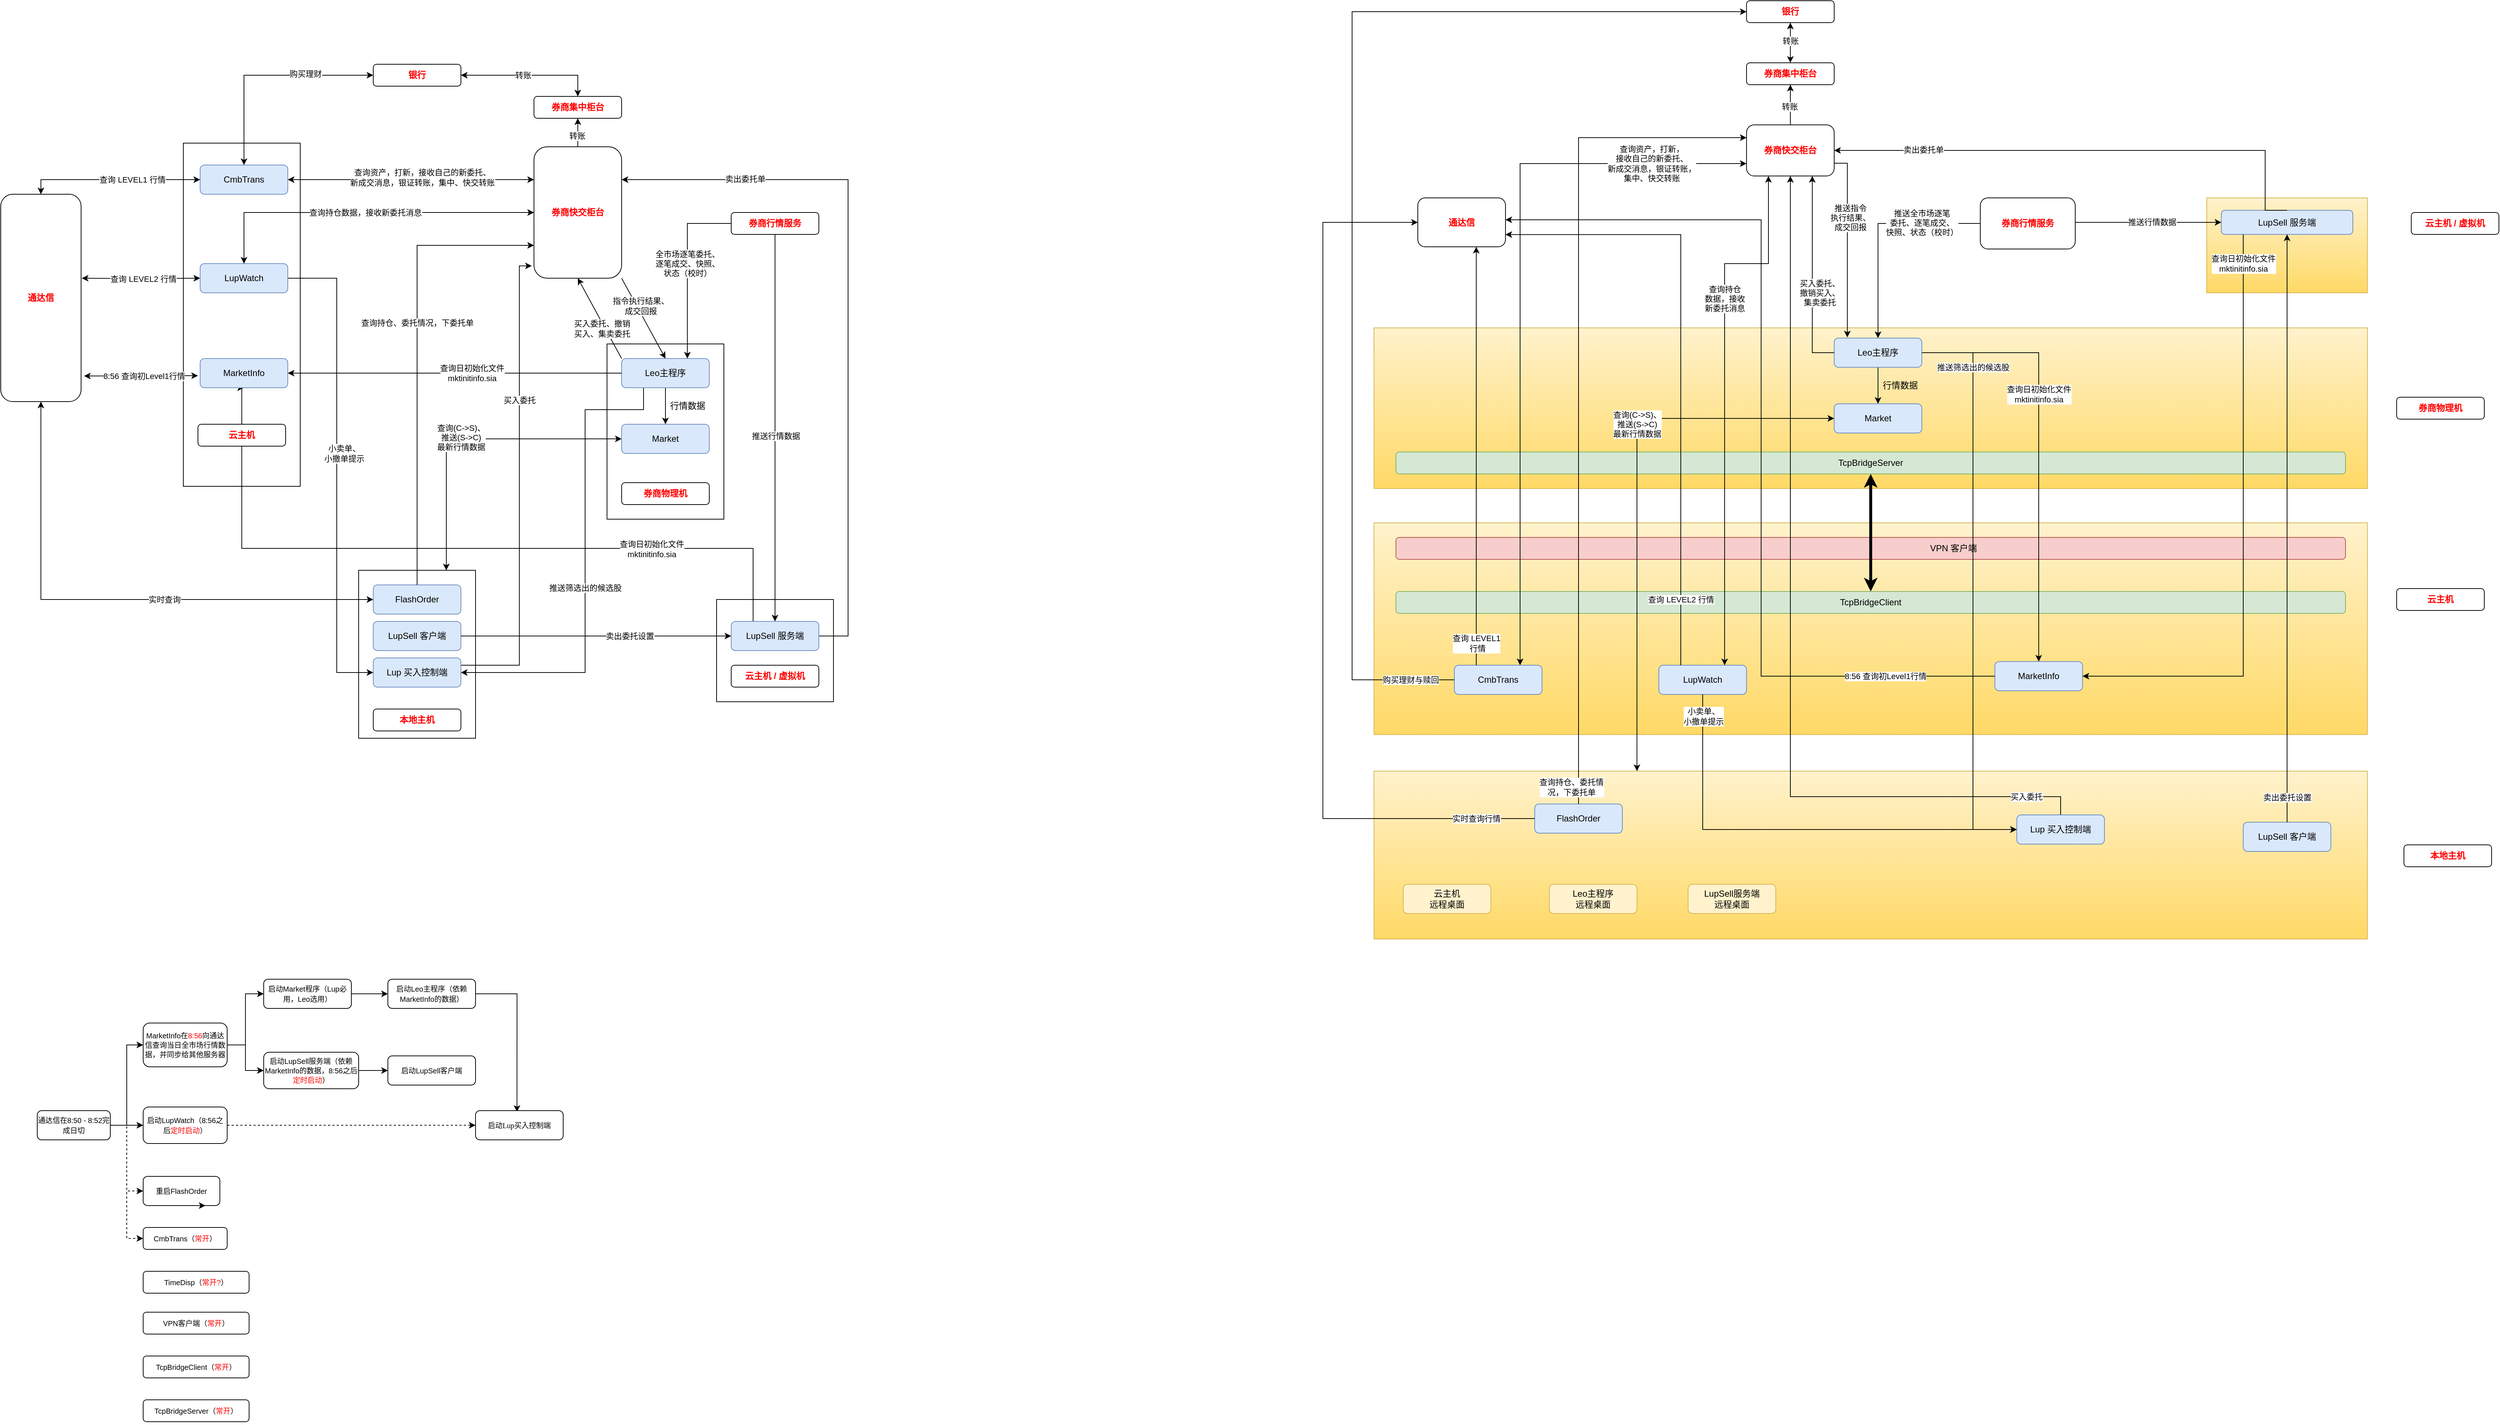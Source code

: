 <mxfile version="14.9.3" type="github">
  <diagram id="zWjm_z63V3XgTVhYP8XZ" name="Page-1">
    <mxGraphModel dx="1842" dy="1082" grid="1" gridSize="10" guides="1" tooltips="1" connect="1" arrows="1" fold="1" page="1" pageScale="1" pageWidth="100000" pageHeight="200000" background="none" math="0" shadow="0">
      <root>
        <mxCell id="0" />
        <mxCell id="1" parent="0" />
        <mxCell id="GFzgaptC59pULxbVYTi3-101" value="" style="rounded=0;whiteSpace=wrap;html=1;" parent="1" vertex="1">
          <mxGeometry x="1010" y="840" width="160" height="140" as="geometry" />
        </mxCell>
        <mxCell id="GFzgaptC59pULxbVYTi3-2" value="" style="rounded=0;whiteSpace=wrap;html=1;" parent="1" vertex="1">
          <mxGeometry x="520" y="800" width="160" height="230" as="geometry" />
        </mxCell>
        <mxCell id="GFzgaptC59pULxbVYTi3-75" style="edgeStyle=orthogonalEdgeStyle;rounded=0;orthogonalLoop=1;jettySize=auto;html=1;exitX=0;exitY=0.5;exitDx=0;exitDy=0;entryX=0.5;entryY=1;entryDx=0;entryDy=0;fontColor=#FF0000;startArrow=classic;startFill=1;" parent="1" source="GFzgaptC59pULxbVYTi3-3" target="GFzgaptC59pULxbVYTi3-17" edge="1">
          <mxGeometry relative="1" as="geometry" />
        </mxCell>
        <mxCell id="GFzgaptC59pULxbVYTi3-76" value="实时查询" style="edgeLabel;html=1;align=center;verticalAlign=middle;resizable=0;points=[];" parent="GFzgaptC59pULxbVYTi3-75" vertex="1" connectable="0">
          <mxGeometry x="0.005" y="1" relative="1" as="geometry">
            <mxPoint x="79" y="-1" as="offset" />
          </mxGeometry>
        </mxCell>
        <mxCell id="GFzgaptC59pULxbVYTi3-3" value="FlashOrder" style="rounded=1;whiteSpace=wrap;html=1;fillColor=#dae8fc;strokeColor=#6c8ebf;" parent="1" vertex="1">
          <mxGeometry x="540" y="820" width="120" height="40" as="geometry" />
        </mxCell>
        <mxCell id="GFzgaptC59pULxbVYTi3-4" value="LupSell 客户端" style="rounded=1;whiteSpace=wrap;html=1;fillColor=#dae8fc;strokeColor=#6c8ebf;" parent="1" vertex="1">
          <mxGeometry x="540" y="870" width="120" height="40" as="geometry" />
        </mxCell>
        <mxCell id="GFzgaptC59pULxbVYTi3-56" style="edgeStyle=orthogonalEdgeStyle;rounded=0;orthogonalLoop=1;jettySize=auto;html=1;exitX=1;exitY=0.25;exitDx=0;exitDy=0;startArrow=none;startFill=0;entryX=-0.025;entryY=0.906;entryDx=0;entryDy=0;entryPerimeter=0;" parent="1" source="GFzgaptC59pULxbVYTi3-5" target="GFzgaptC59pULxbVYTi3-18" edge="1">
          <mxGeometry relative="1" as="geometry">
            <mxPoint x="660" y="955" as="sourcePoint" />
            <mxPoint x="800" y="400" as="targetPoint" />
            <Array as="points">
              <mxPoint x="740" y="930" />
              <mxPoint x="740" y="383" />
            </Array>
          </mxGeometry>
        </mxCell>
        <mxCell id="GFzgaptC59pULxbVYTi3-58" value="买入委托" style="edgeLabel;html=1;align=center;verticalAlign=middle;resizable=0;points=[];" parent="GFzgaptC59pULxbVYTi3-56" vertex="1" connectable="0">
          <mxGeometry x="-0.495" y="-2" relative="1" as="geometry">
            <mxPoint x="-2" y="-281" as="offset" />
          </mxGeometry>
        </mxCell>
        <mxCell id="GFzgaptC59pULxbVYTi3-5" value="Lup 买入控制端" style="rounded=1;whiteSpace=wrap;html=1;fillColor=#dae8fc;strokeColor=#6c8ebf;" parent="1" vertex="1">
          <mxGeometry x="540" y="920" width="120" height="40" as="geometry" />
        </mxCell>
        <mxCell id="GFzgaptC59pULxbVYTi3-7" value="" style="rounded=0;whiteSpace=wrap;html=1;" parent="1" vertex="1">
          <mxGeometry x="280" y="215" width="160" height="470" as="geometry" />
        </mxCell>
        <mxCell id="GFzgaptC59pULxbVYTi3-39" style="edgeStyle=orthogonalEdgeStyle;rounded=0;orthogonalLoop=1;jettySize=auto;html=1;exitX=1;exitY=0.5;exitDx=0;exitDy=0;entryX=0;entryY=0.25;entryDx=0;entryDy=0;startArrow=classic;startFill=1;" parent="1" source="GFzgaptC59pULxbVYTi3-8" target="GFzgaptC59pULxbVYTi3-18" edge="1">
          <mxGeometry relative="1" as="geometry">
            <Array as="points">
              <mxPoint x="460" y="265" />
              <mxPoint x="460" y="265" />
            </Array>
          </mxGeometry>
        </mxCell>
        <mxCell id="GFzgaptC59pULxbVYTi3-84" value="查询资产，打新，接收自己的新委托、&lt;br&gt;新成交消息，银证转账，集中、快交转账" style="edgeLabel;html=1;align=center;verticalAlign=middle;resizable=0;points=[];" parent="GFzgaptC59pULxbVYTi3-39" vertex="1" connectable="0">
          <mxGeometry x="0.216" relative="1" as="geometry">
            <mxPoint x="-21" y="-3" as="offset" />
          </mxGeometry>
        </mxCell>
        <mxCell id="GFzgaptC59pULxbVYTi3-44" style="edgeStyle=orthogonalEdgeStyle;rounded=0;orthogonalLoop=1;jettySize=auto;html=1;entryX=0;entryY=0.5;entryDx=0;entryDy=0;startArrow=classic;startFill=1;" parent="1" target="GFzgaptC59pULxbVYTi3-10" edge="1">
          <mxGeometry relative="1" as="geometry">
            <mxPoint x="141" y="400" as="sourcePoint" />
            <Array as="points" />
          </mxGeometry>
        </mxCell>
        <mxCell id="GFzgaptC59pULxbVYTi3-80" value="查询 LEVEL2 行情" style="edgeLabel;html=1;align=center;verticalAlign=middle;resizable=0;points=[];" parent="GFzgaptC59pULxbVYTi3-44" vertex="1" connectable="0">
          <mxGeometry x="-0.06" y="1" relative="1" as="geometry">
            <mxPoint x="7" y="1" as="offset" />
          </mxGeometry>
        </mxCell>
        <mxCell id="GFzgaptC59pULxbVYTi3-48" style="edgeStyle=orthogonalEdgeStyle;rounded=0;orthogonalLoop=1;jettySize=auto;html=1;exitX=0.5;exitY=0;exitDx=0;exitDy=0;entryX=0.5;entryY=1;entryDx=0;entryDy=0;startArrow=none;startFill=0;" parent="1" source="GFzgaptC59pULxbVYTi3-18" target="GFzgaptC59pULxbVYTi3-86" edge="1">
          <mxGeometry relative="1" as="geometry" />
        </mxCell>
        <mxCell id="GFzgaptC59pULxbVYTi3-49" value="转账" style="edgeLabel;html=1;align=center;verticalAlign=middle;resizable=0;points=[];" parent="GFzgaptC59pULxbVYTi3-48" vertex="1" connectable="0">
          <mxGeometry x="0.163" y="1" relative="1" as="geometry">
            <mxPoint y="7" as="offset" />
          </mxGeometry>
        </mxCell>
        <mxCell id="GFzgaptC59pULxbVYTi3-91" style="edgeStyle=orthogonalEdgeStyle;rounded=0;orthogonalLoop=1;jettySize=auto;html=1;exitX=0;exitY=0.5;exitDx=0;exitDy=0;entryX=0.5;entryY=0;entryDx=0;entryDy=0;fontColor=#FF0000;startArrow=classic;startFill=1;" parent="1" source="GFzgaptC59pULxbVYTi3-8" target="GFzgaptC59pULxbVYTi3-17" edge="1">
          <mxGeometry relative="1" as="geometry">
            <Array as="points">
              <mxPoint x="85" y="265" />
            </Array>
          </mxGeometry>
        </mxCell>
        <mxCell id="GFzgaptC59pULxbVYTi3-93" value="查询 LEVEL1 行情" style="edgeLabel;html=1;align=center;verticalAlign=middle;resizable=0;points=[];" parent="GFzgaptC59pULxbVYTi3-91" vertex="1" connectable="0">
          <mxGeometry x="-0.216" relative="1" as="geometry">
            <mxPoint as="offset" />
          </mxGeometry>
        </mxCell>
        <mxCell id="GFzgaptC59pULxbVYTi3-8" value="CmbTrans" style="rounded=1;whiteSpace=wrap;html=1;fillColor=#dae8fc;strokeColor=#6c8ebf;" parent="1" vertex="1">
          <mxGeometry x="303" y="245" width="120" height="40" as="geometry" />
        </mxCell>
        <mxCell id="9MpZREbGWWfROIw2DjPy-7" style="edgeStyle=orthogonalEdgeStyle;rounded=0;orthogonalLoop=1;jettySize=auto;html=1;exitX=0.5;exitY=1;exitDx=0;exitDy=0;entryX=0.25;entryY=0;entryDx=0;entryDy=0;shadow=0;startArrow=classic;startFill=1;endArrow=none;endFill=0;" parent="1" source="GFzgaptC59pULxbVYTi3-9" target="GFzgaptC59pULxbVYTi3-71" edge="1">
          <mxGeometry relative="1" as="geometry">
            <Array as="points">
              <mxPoint x="360" y="770" />
              <mxPoint x="1060" y="770" />
            </Array>
          </mxGeometry>
        </mxCell>
        <mxCell id="9MpZREbGWWfROIw2DjPy-8" value="查询日初始化文件&lt;br&gt;mktinitinfo.sia" style="edgeLabel;html=1;align=center;verticalAlign=middle;resizable=0;points=[];" parent="9MpZREbGWWfROIw2DjPy-7" vertex="1" connectable="0">
          <mxGeometry x="0.449" y="-1" relative="1" as="geometry">
            <mxPoint x="43" as="offset" />
          </mxGeometry>
        </mxCell>
        <mxCell id="GFzgaptC59pULxbVYTi3-9" value="MarketInfo" style="rounded=1;whiteSpace=wrap;html=1;fillColor=#dae8fc;strokeColor=#6c8ebf;" parent="1" vertex="1">
          <mxGeometry x="303" y="510" width="120" height="40" as="geometry" />
        </mxCell>
        <mxCell id="GFzgaptC59pULxbVYTi3-10" value="LupWatch" style="rounded=1;whiteSpace=wrap;html=1;fillColor=#dae8fc;strokeColor=#6c8ebf;" parent="1" vertex="1">
          <mxGeometry x="303" y="380" width="120" height="40" as="geometry" />
        </mxCell>
        <mxCell id="GFzgaptC59pULxbVYTi3-12" value="" style="rounded=0;whiteSpace=wrap;html=1;" parent="1" vertex="1">
          <mxGeometry x="860" y="490" width="160" height="240" as="geometry" />
        </mxCell>
        <mxCell id="GFzgaptC59pULxbVYTi3-11" value="券商物理机" style="rounded=1;whiteSpace=wrap;html=1;fontColor=#FF0000;fontStyle=1" parent="1" vertex="1">
          <mxGeometry x="880" y="680" width="120" height="30" as="geometry" />
        </mxCell>
        <mxCell id="GFzgaptC59pULxbVYTi3-20" style="edgeStyle=orthogonalEdgeStyle;rounded=0;orthogonalLoop=1;jettySize=auto;html=1;exitX=0.5;exitY=1;exitDx=0;exitDy=0;entryX=0.5;entryY=0;entryDx=0;entryDy=0;" parent="1" source="GFzgaptC59pULxbVYTi3-13" target="GFzgaptC59pULxbVYTi3-14" edge="1">
          <mxGeometry relative="1" as="geometry" />
        </mxCell>
        <mxCell id="GFzgaptC59pULxbVYTi3-22" style="rounded=0;orthogonalLoop=1;jettySize=auto;html=1;exitX=0;exitY=0;exitDx=0;exitDy=0;entryX=0.5;entryY=1;entryDx=0;entryDy=0;startArrow=none;startFill=0;" parent="1" source="GFzgaptC59pULxbVYTi3-13" target="GFzgaptC59pULxbVYTi3-18" edge="1">
          <mxGeometry relative="1" as="geometry" />
        </mxCell>
        <mxCell id="GFzgaptC59pULxbVYTi3-23" value="买入委托、撤销&lt;br&gt;买入、集卖委托" style="edgeLabel;html=1;align=center;verticalAlign=middle;resizable=0;points=[];" parent="GFzgaptC59pULxbVYTi3-22" vertex="1" connectable="0">
          <mxGeometry x="-0.215" y="4" relative="1" as="geometry">
            <mxPoint as="offset" />
          </mxGeometry>
        </mxCell>
        <mxCell id="9MpZREbGWWfROIw2DjPy-3" style="edgeStyle=orthogonalEdgeStyle;rounded=0;orthogonalLoop=1;jettySize=auto;html=1;exitX=0.25;exitY=1;exitDx=0;exitDy=0;entryX=1;entryY=0.5;entryDx=0;entryDy=0;startArrow=none;startFill=0;fillColor=#e51400;" parent="1" source="GFzgaptC59pULxbVYTi3-13" target="GFzgaptC59pULxbVYTi3-5" edge="1">
          <mxGeometry relative="1" as="geometry">
            <Array as="points">
              <mxPoint x="910" y="580" />
              <mxPoint x="830" y="580" />
              <mxPoint x="830" y="940" />
            </Array>
          </mxGeometry>
        </mxCell>
        <mxCell id="9MpZREbGWWfROIw2DjPy-4" value="推送筛选出的候选股" style="edgeLabel;html=1;align=center;verticalAlign=middle;resizable=0;points=[];" parent="9MpZREbGWWfROIw2DjPy-3" vertex="1" connectable="0">
          <mxGeometry x="-0.11" relative="1" as="geometry">
            <mxPoint y="69" as="offset" />
          </mxGeometry>
        </mxCell>
        <mxCell id="GFzgaptC59pULxbVYTi3-13" value="Leo主程序" style="rounded=1;whiteSpace=wrap;html=1;fillColor=#dae8fc;strokeColor=#6c8ebf;" parent="1" vertex="1">
          <mxGeometry x="880" y="510" width="120" height="40" as="geometry" />
        </mxCell>
        <mxCell id="GFzgaptC59pULxbVYTi3-46" style="edgeStyle=orthogonalEdgeStyle;rounded=0;orthogonalLoop=1;jettySize=auto;html=1;exitX=0;exitY=0.5;exitDx=0;exitDy=0;entryX=0.75;entryY=0;entryDx=0;entryDy=0;startArrow=classic;startFill=1;" parent="1" source="GFzgaptC59pULxbVYTi3-14" target="GFzgaptC59pULxbVYTi3-2" edge="1">
          <mxGeometry relative="1" as="geometry" />
        </mxCell>
        <mxCell id="GFzgaptC59pULxbVYTi3-54" value="查询(C-&amp;gt;S)、&lt;br&gt;推送(S-&amp;gt;C)&lt;br&gt;最新行情数据" style="edgeLabel;html=1;align=center;verticalAlign=middle;resizable=0;points=[];" parent="GFzgaptC59pULxbVYTi3-46" vertex="1" connectable="0">
          <mxGeometry x="0.505" y="3" relative="1" as="geometry">
            <mxPoint x="17" y="-78" as="offset" />
          </mxGeometry>
        </mxCell>
        <mxCell id="GFzgaptC59pULxbVYTi3-14" value="Market" style="rounded=1;whiteSpace=wrap;html=1;fillColor=#dae8fc;strokeColor=#6c8ebf;" parent="1" vertex="1">
          <mxGeometry x="880" y="600" width="120" height="40" as="geometry" />
        </mxCell>
        <mxCell id="GFzgaptC59pULxbVYTi3-34" style="edgeStyle=orthogonalEdgeStyle;rounded=0;orthogonalLoop=1;jettySize=auto;html=1;exitX=0;exitY=0.5;exitDx=0;exitDy=0;entryX=0.5;entryY=0;entryDx=0;entryDy=0;startArrow=classic;startFill=1;" parent="1" source="GFzgaptC59pULxbVYTi3-47" target="GFzgaptC59pULxbVYTi3-8" edge="1">
          <mxGeometry relative="1" as="geometry" />
        </mxCell>
        <mxCell id="GFzgaptC59pULxbVYTi3-35" value="购买理财" style="edgeLabel;html=1;align=center;verticalAlign=middle;resizable=0;points=[];" parent="GFzgaptC59pULxbVYTi3-34" vertex="1" connectable="0">
          <mxGeometry x="-0.092" y="3" relative="1" as="geometry">
            <mxPoint x="43" y="-5" as="offset" />
          </mxGeometry>
        </mxCell>
        <mxCell id="GFzgaptC59pULxbVYTi3-41" style="edgeStyle=orthogonalEdgeStyle;rounded=0;orthogonalLoop=1;jettySize=auto;html=1;startArrow=classic;startFill=1;exitX=1.036;exitY=0.938;exitDx=0;exitDy=0;exitPerimeter=0;" parent="1" edge="1">
          <mxGeometry relative="1" as="geometry">
            <mxPoint x="143.96" y="533.892" as="sourcePoint" />
            <Array as="points">
              <mxPoint x="144" y="533.5" />
            </Array>
            <mxPoint x="300" y="533.5" as="targetPoint" />
          </mxGeometry>
        </mxCell>
        <mxCell id="GFzgaptC59pULxbVYTi3-42" value="8:56 查询初Level1行情" style="edgeLabel;html=1;align=center;verticalAlign=middle;resizable=0;points=[];" parent="GFzgaptC59pULxbVYTi3-41" vertex="1" connectable="0">
          <mxGeometry x="-0.24" y="1" relative="1" as="geometry">
            <mxPoint x="22" y="1" as="offset" />
          </mxGeometry>
        </mxCell>
        <mxCell id="GFzgaptC59pULxbVYTi3-17" value="通达信" style="rounded=1;whiteSpace=wrap;html=1;fontColor=#FF0000;fontStyle=1" parent="1" vertex="1">
          <mxGeometry x="30" y="285" width="110" height="284" as="geometry" />
        </mxCell>
        <mxCell id="GFzgaptC59pULxbVYTi3-25" style="edgeStyle=none;rounded=0;orthogonalLoop=1;jettySize=auto;html=1;exitX=1;exitY=1;exitDx=0;exitDy=0;entryX=0.5;entryY=0;entryDx=0;entryDy=0;startArrow=none;startFill=0;" parent="1" source="GFzgaptC59pULxbVYTi3-18" target="GFzgaptC59pULxbVYTi3-13" edge="1">
          <mxGeometry relative="1" as="geometry" />
        </mxCell>
        <mxCell id="GFzgaptC59pULxbVYTi3-27" value="指令执行结果、&lt;br&gt;成交回报" style="edgeLabel;html=1;align=center;verticalAlign=middle;resizable=0;points=[];" parent="GFzgaptC59pULxbVYTi3-25" vertex="1" connectable="0">
          <mxGeometry x="-0.277" y="4" relative="1" as="geometry">
            <mxPoint as="offset" />
          </mxGeometry>
        </mxCell>
        <mxCell id="GFzgaptC59pULxbVYTi3-81" style="edgeStyle=orthogonalEdgeStyle;rounded=0;orthogonalLoop=1;jettySize=auto;html=1;exitX=0;exitY=0.5;exitDx=0;exitDy=0;fontColor=#FF0000;startArrow=classic;startFill=1;" parent="1" source="GFzgaptC59pULxbVYTi3-18" edge="1">
          <mxGeometry relative="1" as="geometry">
            <Array as="points">
              <mxPoint x="363" y="310" />
            </Array>
            <mxPoint x="363" y="380" as="targetPoint" />
          </mxGeometry>
        </mxCell>
        <mxCell id="GFzgaptC59pULxbVYTi3-82" value="查询持仓数据，接收新委托消息" style="edgeLabel;html=1;align=center;verticalAlign=middle;resizable=0;points=[];" parent="GFzgaptC59pULxbVYTi3-81" vertex="1" connectable="0">
          <mxGeometry x="-0.38" y="3" relative="1" as="geometry">
            <mxPoint x="-86" y="-3" as="offset" />
          </mxGeometry>
        </mxCell>
        <mxCell id="GFzgaptC59pULxbVYTi3-18" value="券商快交柜台" style="rounded=1;whiteSpace=wrap;html=1;fontStyle=1;fontColor=#FF0000;" parent="1" vertex="1">
          <mxGeometry x="760" y="220" width="120" height="180" as="geometry" />
        </mxCell>
        <mxCell id="GFzgaptC59pULxbVYTi3-28" style="edgeStyle=orthogonalEdgeStyle;rounded=0;orthogonalLoop=1;jettySize=auto;html=1;exitX=0;exitY=0.5;exitDx=0;exitDy=0;entryX=0.75;entryY=0;entryDx=0;entryDy=0;startArrow=none;startFill=0;" parent="1" source="GFzgaptC59pULxbVYTi3-19" target="GFzgaptC59pULxbVYTi3-13" edge="1">
          <mxGeometry relative="1" as="geometry" />
        </mxCell>
        <mxCell id="GFzgaptC59pULxbVYTi3-30" value="全市场逐笔委托、&lt;br&gt;逐笔成交、快照、&lt;br&gt;状态（校时）" style="edgeLabel;html=1;align=center;verticalAlign=middle;resizable=0;points=[];" parent="GFzgaptC59pULxbVYTi3-28" vertex="1" connectable="0">
          <mxGeometry x="-0.414" y="3" relative="1" as="geometry">
            <mxPoint x="-3" y="43" as="offset" />
          </mxGeometry>
        </mxCell>
        <mxCell id="GFzgaptC59pULxbVYTi3-19" value="券商行情服务" style="rounded=1;whiteSpace=wrap;html=1;fontColor=#FF0000;fontStyle=1" parent="1" vertex="1">
          <mxGeometry x="1030" y="310" width="120" height="30" as="geometry" />
        </mxCell>
        <mxCell id="GFzgaptC59pULxbVYTi3-36" value="行情数据" style="text;html=1;resizable=0;autosize=1;align=center;verticalAlign=middle;points=[];fillColor=none;strokeColor=none;rounded=0;" parent="1" vertex="1">
          <mxGeometry x="940" y="565" width="60" height="20" as="geometry" />
        </mxCell>
        <mxCell id="GFzgaptC59pULxbVYTi3-47" value="银行" style="rounded=1;whiteSpace=wrap;html=1;fontColor=#FF0000;fontStyle=1" parent="1" vertex="1">
          <mxGeometry x="540" y="107" width="120" height="30" as="geometry" />
        </mxCell>
        <mxCell id="GFzgaptC59pULxbVYTi3-51" style="edgeStyle=orthogonalEdgeStyle;rounded=0;orthogonalLoop=1;jettySize=auto;html=1;entryX=0;entryY=0.75;entryDx=0;entryDy=0;startArrow=none;startFill=0;exitX=0.5;exitY=0;exitDx=0;exitDy=0;" parent="1" source="GFzgaptC59pULxbVYTi3-3" target="GFzgaptC59pULxbVYTi3-18" edge="1">
          <mxGeometry relative="1" as="geometry">
            <mxPoint x="650" y="820" as="sourcePoint" />
            <Array as="points">
              <mxPoint x="600" y="355" />
            </Array>
          </mxGeometry>
        </mxCell>
        <mxCell id="GFzgaptC59pULxbVYTi3-77" value="查询持仓、委托情况，下委托单" style="edgeLabel;html=1;align=center;verticalAlign=middle;resizable=0;points=[];" parent="GFzgaptC59pULxbVYTi3-51" vertex="1" connectable="0">
          <mxGeometry x="0.205" y="2" relative="1" as="geometry">
            <mxPoint x="2" y="17" as="offset" />
          </mxGeometry>
        </mxCell>
        <mxCell id="GFzgaptC59pULxbVYTi3-55" style="edgeStyle=orthogonalEdgeStyle;rounded=0;orthogonalLoop=1;jettySize=auto;html=1;exitX=1;exitY=0.5;exitDx=0;exitDy=0;entryX=0;entryY=0.5;entryDx=0;entryDy=0;startArrow=none;startFill=0;" parent="1" source="GFzgaptC59pULxbVYTi3-4" target="GFzgaptC59pULxbVYTi3-71" edge="1">
          <mxGeometry relative="1" as="geometry">
            <Array as="points">
              <mxPoint x="910" y="890" />
              <mxPoint x="910" y="890" />
            </Array>
          </mxGeometry>
        </mxCell>
        <mxCell id="GFzgaptC59pULxbVYTi3-57" value="卖出委托设置" style="edgeLabel;html=1;align=center;verticalAlign=middle;resizable=0;points=[];" parent="GFzgaptC59pULxbVYTi3-55" vertex="1" connectable="0">
          <mxGeometry x="-0.424" y="-1" relative="1" as="geometry">
            <mxPoint x="124" y="-1" as="offset" />
          </mxGeometry>
        </mxCell>
        <mxCell id="GFzgaptC59pULxbVYTi3-68" style="edgeStyle=orthogonalEdgeStyle;rounded=0;orthogonalLoop=1;jettySize=auto;html=1;fontColor=#000000;startArrow=classic;startFill=1;endArrow=none;endFill=0;exitX=1;exitY=0.5;exitDx=0;exitDy=0;entryX=0;entryY=0.5;entryDx=0;entryDy=0;" parent="1" source="GFzgaptC59pULxbVYTi3-9" edge="1" target="GFzgaptC59pULxbVYTi3-13">
          <mxGeometry relative="1" as="geometry">
            <mxPoint x="890" y="537" as="targetPoint" />
            <Array as="points" />
            <mxPoint x="470" y="537" as="sourcePoint" />
          </mxGeometry>
        </mxCell>
        <mxCell id="GFzgaptC59pULxbVYTi3-69" value="查询日初始化文件&lt;br&gt;mktinitinfo.sia" style="edgeLabel;html=1;align=center;verticalAlign=middle;resizable=0;points=[];fontColor=#000000;" parent="GFzgaptC59pULxbVYTi3-68" vertex="1" connectable="0">
          <mxGeometry x="-0.184" y="2" relative="1" as="geometry">
            <mxPoint x="65" y="2" as="offset" />
          </mxGeometry>
        </mxCell>
        <mxCell id="GFzgaptC59pULxbVYTi3-72" style="edgeStyle=orthogonalEdgeStyle;rounded=0;orthogonalLoop=1;jettySize=auto;html=1;exitX=0.433;exitY=1;exitDx=0;exitDy=0;fontColor=#FF0000;startArrow=none;startFill=0;exitPerimeter=0;entryX=0.5;entryY=0;entryDx=0;entryDy=0;" parent="1" source="GFzgaptC59pULxbVYTi3-19" target="GFzgaptC59pULxbVYTi3-71" edge="1">
          <mxGeometry relative="1" as="geometry">
            <mxPoint x="1090" y="880" as="targetPoint" />
            <Array as="points">
              <mxPoint x="1090" y="340" />
            </Array>
          </mxGeometry>
        </mxCell>
        <mxCell id="9MpZREbGWWfROIw2DjPy-2" value="推送行情数据" style="edgeLabel;html=1;align=center;verticalAlign=middle;resizable=0;points=[];" parent="GFzgaptC59pULxbVYTi3-72" vertex="1" connectable="0">
          <mxGeometry x="0.055" y="1" relative="1" as="geometry">
            <mxPoint as="offset" />
          </mxGeometry>
        </mxCell>
        <mxCell id="GFzgaptC59pULxbVYTi3-73" style="edgeStyle=orthogonalEdgeStyle;rounded=0;orthogonalLoop=1;jettySize=auto;html=1;exitX=1;exitY=0.5;exitDx=0;exitDy=0;fontColor=#FF0000;startArrow=none;startFill=0;entryX=1;entryY=0.25;entryDx=0;entryDy=0;" parent="1" source="GFzgaptC59pULxbVYTi3-71" target="GFzgaptC59pULxbVYTi3-18" edge="1">
          <mxGeometry relative="1" as="geometry">
            <Array as="points">
              <mxPoint x="1190" y="890" />
              <mxPoint x="1190" y="265" />
            </Array>
          </mxGeometry>
        </mxCell>
        <mxCell id="GFzgaptC59pULxbVYTi3-104" value="卖出委托单" style="edgeLabel;html=1;align=center;verticalAlign=middle;resizable=0;points=[];fontColor=#000000;" parent="GFzgaptC59pULxbVYTi3-73" vertex="1" connectable="0">
          <mxGeometry x="0.654" y="-1" relative="1" as="geometry">
            <mxPoint as="offset" />
          </mxGeometry>
        </mxCell>
        <mxCell id="GFzgaptC59pULxbVYTi3-71" value="LupSell 服务端" style="rounded=1;whiteSpace=wrap;html=1;fillColor=#dae8fc;strokeColor=#6c8ebf;" parent="1" vertex="1">
          <mxGeometry x="1030" y="870" width="120" height="40" as="geometry" />
        </mxCell>
        <mxCell id="GFzgaptC59pULxbVYTi3-87" style="edgeStyle=orthogonalEdgeStyle;rounded=0;orthogonalLoop=1;jettySize=auto;html=1;exitX=0.5;exitY=0;exitDx=0;exitDy=0;entryX=1;entryY=0.5;entryDx=0;entryDy=0;fontColor=#FF0000;startArrow=classic;startFill=1;" parent="1" source="GFzgaptC59pULxbVYTi3-86" target="GFzgaptC59pULxbVYTi3-47" edge="1">
          <mxGeometry relative="1" as="geometry" />
        </mxCell>
        <mxCell id="GFzgaptC59pULxbVYTi3-95" value="转账" style="edgeLabel;html=1;align=center;verticalAlign=middle;resizable=0;points=[];" parent="GFzgaptC59pULxbVYTi3-87" vertex="1" connectable="0">
          <mxGeometry x="0.106" relative="1" as="geometry">
            <mxPoint as="offset" />
          </mxGeometry>
        </mxCell>
        <mxCell id="GFzgaptC59pULxbVYTi3-86" value="券商集中柜台" style="rounded=1;whiteSpace=wrap;html=1;fontColor=#FF0000;fontStyle=1;fontSize=12;" parent="1" vertex="1">
          <mxGeometry x="760" y="151" width="120" height="30" as="geometry" />
        </mxCell>
        <mxCell id="GFzgaptC59pULxbVYTi3-6" value="云主机" style="rounded=1;whiteSpace=wrap;html=1;fontColor=#FF0000;fontStyle=1" parent="1" vertex="1">
          <mxGeometry x="300" y="600" width="120" height="30" as="geometry" />
        </mxCell>
        <mxCell id="GFzgaptC59pULxbVYTi3-102" value="云主机 / 虚拟机" style="rounded=1;whiteSpace=wrap;html=1;fontColor=#FF0000;fontStyle=1" parent="1" vertex="1">
          <mxGeometry x="1030" y="930" width="120" height="30" as="geometry" />
        </mxCell>
        <mxCell id="GFzgaptC59pULxbVYTi3-1" value="本地主机" style="rounded=1;whiteSpace=wrap;html=1;fontColor=#FF0000;fontStyle=1" parent="1" vertex="1">
          <mxGeometry x="540" y="990" width="120" height="30" as="geometry" />
        </mxCell>
        <mxCell id="GFzgaptC59pULxbVYTi3-78" style="edgeStyle=orthogonalEdgeStyle;rounded=0;orthogonalLoop=1;jettySize=auto;html=1;exitX=1;exitY=0.5;exitDx=0;exitDy=0;entryX=0;entryY=0.5;entryDx=0;entryDy=0;fontColor=#FF0000;startArrow=none;startFill=0;" parent="1" source="GFzgaptC59pULxbVYTi3-10" target="GFzgaptC59pULxbVYTi3-5" edge="1">
          <mxGeometry relative="1" as="geometry">
            <Array as="points">
              <mxPoint x="490" y="400" />
              <mxPoint x="490" y="940" />
            </Array>
          </mxGeometry>
        </mxCell>
        <mxCell id="GFzgaptC59pULxbVYTi3-79" value="小卖单、&lt;br&gt;小撤单提示" style="edgeLabel;html=1;align=center;verticalAlign=middle;resizable=0;points=[];" parent="GFzgaptC59pULxbVYTi3-78" vertex="1" connectable="0">
          <mxGeometry x="-0.065" y="-1" relative="1" as="geometry">
            <mxPoint x="11" as="offset" />
          </mxGeometry>
        </mxCell>
        <mxCell id="YGjzsFuAqEHbAgfM_WPp-7" style="edgeStyle=orthogonalEdgeStyle;rounded=0;orthogonalLoop=1;jettySize=auto;html=1;exitX=1;exitY=0.5;exitDx=0;exitDy=0;" parent="1" source="YGjzsFuAqEHbAgfM_WPp-2" target="YGjzsFuAqEHbAgfM_WPp-4" edge="1">
          <mxGeometry relative="1" as="geometry" />
        </mxCell>
        <mxCell id="YGjzsFuAqEHbAgfM_WPp-8" style="edgeStyle=orthogonalEdgeStyle;rounded=0;orthogonalLoop=1;jettySize=auto;html=1;exitX=1;exitY=0.5;exitDx=0;exitDy=0;entryX=0;entryY=0.5;entryDx=0;entryDy=0;" parent="1" source="YGjzsFuAqEHbAgfM_WPp-2" target="YGjzsFuAqEHbAgfM_WPp-3" edge="1">
          <mxGeometry relative="1" as="geometry" />
        </mxCell>
        <mxCell id="YGjzsFuAqEHbAgfM_WPp-9" style="edgeStyle=orthogonalEdgeStyle;rounded=0;orthogonalLoop=1;jettySize=auto;html=1;exitX=1;exitY=0.5;exitDx=0;exitDy=0;entryX=0;entryY=0.5;entryDx=0;entryDy=0;dashed=1;" parent="1" source="YGjzsFuAqEHbAgfM_WPp-2" target="YGjzsFuAqEHbAgfM_WPp-5" edge="1">
          <mxGeometry relative="1" as="geometry" />
        </mxCell>
        <mxCell id="YGjzsFuAqEHbAgfM_WPp-22" style="edgeStyle=orthogonalEdgeStyle;rounded=0;orthogonalLoop=1;jettySize=auto;html=1;exitX=1;exitY=0.5;exitDx=0;exitDy=0;entryX=0;entryY=0.5;entryDx=0;entryDy=0;dashed=1;" parent="1" source="YGjzsFuAqEHbAgfM_WPp-2" target="YGjzsFuAqEHbAgfM_WPp-21" edge="1">
          <mxGeometry relative="1" as="geometry" />
        </mxCell>
        <mxCell id="YGjzsFuAqEHbAgfM_WPp-2" value="&lt;p class=&quot;MsoNormal&quot; style=&quot;line-height: 10.0pt&quot;&gt;&lt;span style=&quot;font-size: 7.5pt&quot;&gt;通达信在&lt;span lang=&quot;EN-US&quot;&gt;8:50 - 8:52&lt;/span&gt;完成日切&lt;span lang=&quot;EN-US&quot;&gt;&lt;/span&gt;&lt;/span&gt;&lt;/p&gt;" style="rounded=1;whiteSpace=wrap;html=1;" parent="1" vertex="1">
          <mxGeometry x="80" y="1540" width="100" height="40" as="geometry" />
        </mxCell>
        <mxCell id="YGjzsFuAqEHbAgfM_WPp-17" style="edgeStyle=orthogonalEdgeStyle;rounded=0;orthogonalLoop=1;jettySize=auto;html=1;exitX=1;exitY=0.5;exitDx=0;exitDy=0;entryX=0;entryY=0.5;entryDx=0;entryDy=0;" parent="1" source="YGjzsFuAqEHbAgfM_WPp-3" target="YGjzsFuAqEHbAgfM_WPp-10" edge="1">
          <mxGeometry relative="1" as="geometry" />
        </mxCell>
        <mxCell id="YGjzsFuAqEHbAgfM_WPp-19" style="edgeStyle=orthogonalEdgeStyle;rounded=0;orthogonalLoop=1;jettySize=auto;html=1;exitX=1;exitY=0.5;exitDx=0;exitDy=0;entryX=0;entryY=0.5;entryDx=0;entryDy=0;" parent="1" source="YGjzsFuAqEHbAgfM_WPp-3" target="YGjzsFuAqEHbAgfM_WPp-12" edge="1">
          <mxGeometry relative="1" as="geometry" />
        </mxCell>
        <mxCell id="YGjzsFuAqEHbAgfM_WPp-3" value="&lt;p class=&quot;MsoNormal&quot; style=&quot;line-height: 10.0pt&quot;&gt;&lt;span lang=&quot;EN-US&quot; style=&quot;font-size: 7.5pt&quot;&gt;MarketInfo&lt;/span&gt;&lt;span style=&quot;font-size: 7.5pt&quot;&gt;在&lt;span lang=&quot;EN-US&quot; style=&quot;color: red&quot;&gt;8:56&lt;/span&gt;向通达信查询当日全市场行情数据，并同步给其他服务器&lt;span lang=&quot;EN-US&quot;&gt;&lt;/span&gt;&lt;/span&gt;&lt;/p&gt;" style="rounded=1;whiteSpace=wrap;html=1;" parent="1" vertex="1">
          <mxGeometry x="225" y="1420" width="115" height="60" as="geometry" />
        </mxCell>
        <mxCell id="YGjzsFuAqEHbAgfM_WPp-15" style="edgeStyle=orthogonalEdgeStyle;rounded=0;orthogonalLoop=1;jettySize=auto;html=1;exitX=1;exitY=0.5;exitDx=0;exitDy=0;entryX=0;entryY=0.5;entryDx=0;entryDy=0;dashed=1;" parent="1" source="YGjzsFuAqEHbAgfM_WPp-4" target="YGjzsFuAqEHbAgfM_WPp-14" edge="1">
          <mxGeometry relative="1" as="geometry" />
        </mxCell>
        <mxCell id="YGjzsFuAqEHbAgfM_WPp-4" value="&lt;p class=&quot;MsoNormal&quot; style=&quot;line-height: 10.0pt&quot;&gt;&lt;span style=&quot;font-size: 7.5pt&quot;&gt;启动&lt;span lang=&quot;EN-US&quot;&gt;LupWatch&lt;/span&gt;（8:56之后&lt;font color=&quot;#ff0000&quot;&gt;定时&lt;/font&gt;&lt;span style=&quot;color: red&quot;&gt;启动&lt;/span&gt;）&lt;span lang=&quot;EN-US&quot;&gt;&lt;/span&gt;&lt;/span&gt;&lt;/p&gt;" style="rounded=1;whiteSpace=wrap;html=1;" parent="1" vertex="1">
          <mxGeometry x="225" y="1535" width="115" height="50" as="geometry" />
        </mxCell>
        <mxCell id="YGjzsFuAqEHbAgfM_WPp-5" value="&lt;p class=&quot;MsoNormal&quot; style=&quot;line-height: 10.0pt&quot;&gt;&lt;span style=&quot;font-size: 7.5pt&quot;&gt;重启&lt;span lang=&quot;EN-US&quot;&gt;FlashOrder&lt;/span&gt;&lt;/span&gt;&lt;/p&gt;" style="rounded=1;whiteSpace=wrap;html=1;" parent="1" vertex="1">
          <mxGeometry x="225" y="1630" width="105" height="40" as="geometry" />
        </mxCell>
        <mxCell id="YGjzsFuAqEHbAgfM_WPp-6" style="edgeStyle=orthogonalEdgeStyle;rounded=0;orthogonalLoop=1;jettySize=auto;html=1;exitX=0.75;exitY=1;exitDx=0;exitDy=0;entryX=0.812;entryY=1.021;entryDx=0;entryDy=0;entryPerimeter=0;" parent="1" source="YGjzsFuAqEHbAgfM_WPp-5" target="YGjzsFuAqEHbAgfM_WPp-5" edge="1">
          <mxGeometry relative="1" as="geometry" />
        </mxCell>
        <mxCell id="YGjzsFuAqEHbAgfM_WPp-18" style="edgeStyle=orthogonalEdgeStyle;rounded=0;orthogonalLoop=1;jettySize=auto;html=1;exitX=1;exitY=0.5;exitDx=0;exitDy=0;entryX=0;entryY=0.5;entryDx=0;entryDy=0;" parent="1" source="YGjzsFuAqEHbAgfM_WPp-10" target="YGjzsFuAqEHbAgfM_WPp-11" edge="1">
          <mxGeometry relative="1" as="geometry" />
        </mxCell>
        <mxCell id="YGjzsFuAqEHbAgfM_WPp-10" value="&lt;p class=&quot;MsoNormal&quot; style=&quot;line-height: 10.0pt&quot;&gt;&lt;span style=&quot;font-size: 7.5pt&quot;&gt;启动&lt;span lang=&quot;EN-US&quot;&gt;Market&lt;/span&gt;程序（Lup必用，Leo选用）&lt;span lang=&quot;EN-US&quot;&gt;&lt;/span&gt;&lt;/span&gt;&lt;/p&gt;" style="rounded=1;whiteSpace=wrap;html=1;" parent="1" vertex="1">
          <mxGeometry x="390" y="1360" width="120" height="40" as="geometry" />
        </mxCell>
        <mxCell id="YGjzsFuAqEHbAgfM_WPp-16" style="edgeStyle=orthogonalEdgeStyle;rounded=0;orthogonalLoop=1;jettySize=auto;html=1;exitX=1;exitY=0.5;exitDx=0;exitDy=0;entryX=0.473;entryY=0.043;entryDx=0;entryDy=0;entryPerimeter=0;" parent="1" source="YGjzsFuAqEHbAgfM_WPp-11" target="YGjzsFuAqEHbAgfM_WPp-14" edge="1">
          <mxGeometry relative="1" as="geometry" />
        </mxCell>
        <mxCell id="YGjzsFuAqEHbAgfM_WPp-11" value="&lt;p class=&quot;MsoNormal&quot; style=&quot;line-height: 10.0pt&quot;&gt;&lt;span style=&quot;font-size: 7.5pt&quot;&gt;启动&lt;span lang=&quot;EN-US&quot;&gt;Leo&lt;/span&gt;主程序（依赖&lt;span lang=&quot;EN-US&quot;&gt;MarketInfo&lt;/span&gt;的数据）&lt;span lang=&quot;EN-US&quot;&gt;&lt;/span&gt;&lt;/span&gt;&lt;/p&gt;" style="rounded=1;whiteSpace=wrap;html=1;" parent="1" vertex="1">
          <mxGeometry x="560" y="1360" width="120" height="40" as="geometry" />
        </mxCell>
        <mxCell id="YGjzsFuAqEHbAgfM_WPp-20" style="edgeStyle=orthogonalEdgeStyle;rounded=0;orthogonalLoop=1;jettySize=auto;html=1;exitX=1;exitY=0.5;exitDx=0;exitDy=0;entryX=0;entryY=0.5;entryDx=0;entryDy=0;" parent="1" source="YGjzsFuAqEHbAgfM_WPp-12" target="YGjzsFuAqEHbAgfM_WPp-13" edge="1">
          <mxGeometry relative="1" as="geometry" />
        </mxCell>
        <mxCell id="YGjzsFuAqEHbAgfM_WPp-12" value="&lt;p class=&quot;MsoNormal&quot; style=&quot;line-height: 10.0pt&quot;&gt;&lt;span style=&quot;font-size: 7.5pt&quot;&gt;启动&lt;span lang=&quot;EN-US&quot;&gt;LupSell&lt;/span&gt;服务端（依赖MarketInfo的数据，8:56之后&lt;font color=&quot;#ff0000&quot;&gt;定时启动&lt;/font&gt;）&lt;span lang=&quot;EN-US&quot;&gt;&lt;/span&gt;&lt;/span&gt;&lt;/p&gt;" style="rounded=1;whiteSpace=wrap;html=1;" parent="1" vertex="1">
          <mxGeometry x="390" y="1460" width="130" height="50" as="geometry" />
        </mxCell>
        <mxCell id="YGjzsFuAqEHbAgfM_WPp-13" value="&lt;p class=&quot;MsoNormal&quot; style=&quot;line-height: 10.0pt&quot;&gt;&lt;span style=&quot;font-size: 7.5pt&quot;&gt;启动&lt;span lang=&quot;EN-US&quot;&gt;LupSell&lt;/span&gt;客户端&lt;span lang=&quot;EN-US&quot;&gt;&lt;/span&gt;&lt;/span&gt;&lt;/p&gt;" style="rounded=1;whiteSpace=wrap;html=1;" parent="1" vertex="1">
          <mxGeometry x="560" y="1465" width="120" height="40" as="geometry" />
        </mxCell>
        <mxCell id="YGjzsFuAqEHbAgfM_WPp-14" value="&lt;p class=&quot;MsoNormal&quot; style=&quot;line-height: 10.0pt&quot;&gt;&lt;span style=&quot;font-size: 7.5pt ; font-family: &amp;#34;dengxian&amp;#34;&quot;&gt;启动&lt;span lang=&quot;EN-US&quot;&gt;Lup&lt;/span&gt;买入控制端&lt;/span&gt;&lt;br&gt;&lt;/p&gt;" style="rounded=1;whiteSpace=wrap;html=1;" parent="1" vertex="1">
          <mxGeometry x="680" y="1540" width="120" height="40" as="geometry" />
        </mxCell>
        <mxCell id="YGjzsFuAqEHbAgfM_WPp-21" value="&lt;p class=&quot;MsoNormal&quot; style=&quot;line-height: 10.0pt&quot;&gt;&lt;span style=&quot;font-size: 7.5pt&quot;&gt;CmbTrans（&lt;font color=&quot;#ff0000&quot;&gt;常开&lt;/font&gt;）&lt;/span&gt;&lt;/p&gt;" style="rounded=1;whiteSpace=wrap;html=1;" parent="1" vertex="1">
          <mxGeometry x="225" y="1700" width="115" height="30" as="geometry" />
        </mxCell>
        <mxCell id="KkX4r5EW4XWWtcg6vwqa-1" value="" style="rounded=0;whiteSpace=wrap;html=1;gradientColor=#ffd966;fillColor=#fff2cc;strokeColor=#d6b656;" parent="1" vertex="1">
          <mxGeometry x="3050" y="290" width="220" height="130" as="geometry" />
        </mxCell>
        <mxCell id="KkX4r5EW4XWWtcg6vwqa-2" value="" style="rounded=0;whiteSpace=wrap;html=1;gradientColor=#ffd966;fillColor=#fff2cc;strokeColor=#d6b656;" parent="1" vertex="1">
          <mxGeometry x="1910" y="1075" width="1360" height="230" as="geometry" />
        </mxCell>
        <mxCell id="KkX4r5EW4XWWtcg6vwqa-5" value="FlashOrder" style="rounded=1;whiteSpace=wrap;html=1;fillColor=#dae8fc;strokeColor=#6c8ebf;" parent="1" vertex="1">
          <mxGeometry x="2130" y="1120" width="120" height="40" as="geometry" />
        </mxCell>
        <mxCell id="KkX4r5EW4XWWtcg6vwqa-6" value="LupSell 客户端" style="rounded=1;whiteSpace=wrap;html=1;fillColor=#dae8fc;strokeColor=#6c8ebf;" parent="1" vertex="1">
          <mxGeometry x="3100" y="1145" width="120" height="40" as="geometry" />
        </mxCell>
        <mxCell id="KkX4r5EW4XWWtcg6vwqa-9" value="Lup 买入控制端" style="rounded=1;whiteSpace=wrap;html=1;fillColor=#dae8fc;strokeColor=#6c8ebf;" parent="1" vertex="1">
          <mxGeometry x="2790" y="1135" width="120" height="40" as="geometry" />
        </mxCell>
        <mxCell id="KkX4r5EW4XWWtcg6vwqa-10" value="" style="rounded=0;whiteSpace=wrap;html=1;gradientColor=#ffd966;fillColor=#fff2cc;strokeColor=#d6b656;" parent="1" vertex="1">
          <mxGeometry x="1910" y="735" width="1360" height="290" as="geometry" />
        </mxCell>
        <mxCell id="KkX4r5EW4XWWtcg6vwqa-15" style="edgeStyle=orthogonalEdgeStyle;rounded=0;orthogonalLoop=1;jettySize=auto;html=1;exitX=0.5;exitY=0;exitDx=0;exitDy=0;entryX=0.5;entryY=1;entryDx=0;entryDy=0;startArrow=none;startFill=0;" parent="1" source="KkX4r5EW4XWWtcg6vwqa-44" target="KkX4r5EW4XWWtcg6vwqa-63" edge="1">
          <mxGeometry relative="1" as="geometry" />
        </mxCell>
        <mxCell id="KkX4r5EW4XWWtcg6vwqa-16" value="转账" style="edgeLabel;html=1;align=center;verticalAlign=middle;resizable=0;points=[];" parent="KkX4r5EW4XWWtcg6vwqa-15" vertex="1" connectable="0">
          <mxGeometry x="0.163" y="1" relative="1" as="geometry">
            <mxPoint y="7" as="offset" />
          </mxGeometry>
        </mxCell>
        <mxCell id="KkX4r5EW4XWWtcg6vwqa-19" value="CmbTrans" style="rounded=1;whiteSpace=wrap;html=1;fillColor=#dae8fc;strokeColor=#6c8ebf;" parent="1" vertex="1">
          <mxGeometry x="2020" y="930" width="120" height="40" as="geometry" />
        </mxCell>
        <mxCell id="KkX4r5EW4XWWtcg6vwqa-22" value="MarketInfo" style="rounded=1;whiteSpace=wrap;html=1;fillColor=#dae8fc;strokeColor=#6c8ebf;" parent="1" vertex="1">
          <mxGeometry x="2760" y="925" width="120" height="40" as="geometry" />
        </mxCell>
        <mxCell id="KkX4r5EW4XWWtcg6vwqa-23" value="LupWatch" style="rounded=1;whiteSpace=wrap;html=1;fillColor=#dae8fc;strokeColor=#6c8ebf;" parent="1" vertex="1">
          <mxGeometry x="2300" y="930" width="120" height="40" as="geometry" />
        </mxCell>
        <mxCell id="KkX4r5EW4XWWtcg6vwqa-24" value="" style="rounded=0;whiteSpace=wrap;html=1;gradientColor=#ffd966;fillColor=#fff2cc;strokeColor=#d6b656;" parent="1" vertex="1">
          <mxGeometry x="1910" y="468" width="1360" height="220" as="geometry" />
        </mxCell>
        <mxCell id="KkX4r5EW4XWWtcg6vwqa-25" value="券商物理机" style="rounded=1;whiteSpace=wrap;html=1;fontColor=#FF0000;fontStyle=1" parent="1" vertex="1">
          <mxGeometry x="3310" y="563" width="120" height="30" as="geometry" />
        </mxCell>
        <mxCell id="KkX4r5EW4XWWtcg6vwqa-26" style="edgeStyle=orthogonalEdgeStyle;rounded=0;orthogonalLoop=1;jettySize=auto;html=1;exitX=0.5;exitY=1;exitDx=0;exitDy=0;entryX=0.5;entryY=0;entryDx=0;entryDy=0;" parent="1" source="KkX4r5EW4XWWtcg6vwqa-31" target="KkX4r5EW4XWWtcg6vwqa-34" edge="1">
          <mxGeometry relative="1" as="geometry" />
        </mxCell>
        <mxCell id="KkX4r5EW4XWWtcg6vwqa-31" value="Leo主程序" style="rounded=1;whiteSpace=wrap;html=1;fillColor=#dae8fc;strokeColor=#6c8ebf;" parent="1" vertex="1">
          <mxGeometry x="2540" y="482" width="120" height="40" as="geometry" />
        </mxCell>
        <mxCell id="KkX4r5EW4XWWtcg6vwqa-34" value="Market" style="rounded=1;whiteSpace=wrap;html=1;fillColor=#dae8fc;strokeColor=#6c8ebf;" parent="1" vertex="1">
          <mxGeometry x="2540" y="572" width="120" height="40" as="geometry" />
        </mxCell>
        <mxCell id="KkX4r5EW4XWWtcg6vwqa-39" value="通达信" style="rounded=1;whiteSpace=wrap;html=1;fontColor=#FF0000;fontStyle=1" parent="1" vertex="1">
          <mxGeometry x="1970" y="290" width="120" height="67" as="geometry" />
        </mxCell>
        <mxCell id="KkX4r5EW4XWWtcg6vwqa-44" value="券商快交柜台" style="rounded=1;whiteSpace=wrap;html=1;fontStyle=1;fontColor=#FF0000;" parent="1" vertex="1">
          <mxGeometry x="2420" y="190" width="120" height="70" as="geometry" />
        </mxCell>
        <mxCell id="KkX4r5EW4XWWtcg6vwqa-47" value="券商行情服务" style="rounded=1;whiteSpace=wrap;html=1;fontColor=#FF0000;fontStyle=1" parent="1" vertex="1">
          <mxGeometry x="2740" y="290" width="130" height="70" as="geometry" />
        </mxCell>
        <mxCell id="KkX4r5EW4XWWtcg6vwqa-48" value="行情数据" style="text;html=1;resizable=0;autosize=1;align=center;verticalAlign=middle;points=[];fillColor=none;strokeColor=none;rounded=0;" parent="1" vertex="1">
          <mxGeometry x="2600" y="537" width="60" height="20" as="geometry" />
        </mxCell>
        <mxCell id="KkX4r5EW4XWWtcg6vwqa-49" value="银行" style="rounded=1;whiteSpace=wrap;html=1;fontColor=#FF0000;fontStyle=1" parent="1" vertex="1">
          <mxGeometry x="2420" y="20" width="120" height="30" as="geometry" />
        </mxCell>
        <mxCell id="KkX4r5EW4XWWtcg6vwqa-60" value="LupSell 服务端" style="rounded=1;whiteSpace=wrap;html=1;fillColor=#dae8fc;strokeColor=#6c8ebf;" parent="1" vertex="1">
          <mxGeometry x="3070" y="307" width="180" height="33" as="geometry" />
        </mxCell>
        <mxCell id="KkX4r5EW4XWWtcg6vwqa-61" style="edgeStyle=orthogonalEdgeStyle;rounded=0;orthogonalLoop=1;jettySize=auto;html=1;exitX=0.5;exitY=0;exitDx=0;exitDy=0;entryX=0.5;entryY=1;entryDx=0;entryDy=0;fontColor=#FF0000;startArrow=classic;startFill=1;" parent="1" source="KkX4r5EW4XWWtcg6vwqa-63" target="KkX4r5EW4XWWtcg6vwqa-49" edge="1">
          <mxGeometry relative="1" as="geometry" />
        </mxCell>
        <mxCell id="KkX4r5EW4XWWtcg6vwqa-62" value="转账" style="edgeLabel;html=1;align=center;verticalAlign=middle;resizable=0;points=[];" parent="KkX4r5EW4XWWtcg6vwqa-61" vertex="1" connectable="0">
          <mxGeometry x="0.106" relative="1" as="geometry">
            <mxPoint as="offset" />
          </mxGeometry>
        </mxCell>
        <mxCell id="KkX4r5EW4XWWtcg6vwqa-63" value="券商集中柜台" style="rounded=1;whiteSpace=wrap;html=1;fontColor=#FF0000;fontStyle=1;fontSize=12;" parent="1" vertex="1">
          <mxGeometry x="2420" y="105" width="120" height="30" as="geometry" />
        </mxCell>
        <mxCell id="KkX4r5EW4XWWtcg6vwqa-64" value="云主机" style="rounded=1;whiteSpace=wrap;html=1;fontColor=#FF0000;fontStyle=1" parent="1" vertex="1">
          <mxGeometry x="3310" y="825" width="120" height="30" as="geometry" />
        </mxCell>
        <mxCell id="KkX4r5EW4XWWtcg6vwqa-65" value="云主机 / 虚拟机" style="rounded=1;whiteSpace=wrap;html=1;fontColor=#FF0000;fontStyle=1" parent="1" vertex="1">
          <mxGeometry x="3330" y="310" width="120" height="30" as="geometry" />
        </mxCell>
        <mxCell id="KkX4r5EW4XWWtcg6vwqa-66" value="本地主机" style="rounded=1;whiteSpace=wrap;html=1;fontColor=#FF0000;fontStyle=1" parent="1" vertex="1">
          <mxGeometry x="3320" y="1176" width="120" height="30" as="geometry" />
        </mxCell>
        <mxCell id="KkX4r5EW4XWWtcg6vwqa-69" value="&amp;nbsp; &amp;nbsp; &amp;nbsp; &amp;nbsp; &amp;nbsp; &amp;nbsp; &amp;nbsp; &amp;nbsp; &amp;nbsp; &amp;nbsp; &amp;nbsp; &amp;nbsp; &amp;nbsp; &amp;nbsp; &amp;nbsp; &amp;nbsp; &amp;nbsp; &amp;nbsp; &amp;nbsp; &amp;nbsp; &amp;nbsp; &amp;nbsp; &amp;nbsp; &amp;nbsp; &amp;nbsp; &amp;nbsp; &amp;nbsp; &amp;nbsp; &amp;nbsp; &amp;nbsp; &amp;nbsp; &amp;nbsp; &amp;nbsp; &amp;nbsp; VPN 客户端" style="rounded=1;whiteSpace=wrap;html=1;fillColor=#f8cecc;strokeColor=#b85450;" parent="1" vertex="1">
          <mxGeometry x="1940" y="755" width="1300" height="30" as="geometry" />
        </mxCell>
        <mxCell id="KkX4r5EW4XWWtcg6vwqa-70" value="TcpBridgeClient" style="rounded=1;whiteSpace=wrap;html=1;fillColor=#d5e8d4;strokeColor=#82b366;" parent="1" vertex="1">
          <mxGeometry x="1940" y="829" width="1300" height="30" as="geometry" />
        </mxCell>
        <mxCell id="KkX4r5EW4XWWtcg6vwqa-81" style="edgeStyle=orthogonalEdgeStyle;rounded=0;orthogonalLoop=1;jettySize=auto;html=1;exitX=0.5;exitY=1;exitDx=0;exitDy=0;startArrow=classic;startFill=1;strokeWidth=4;entryX=0.5;entryY=0;entryDx=0;entryDy=0;" parent="1" source="KkX4r5EW4XWWtcg6vwqa-71" target="KkX4r5EW4XWWtcg6vwqa-70" edge="1">
          <mxGeometry relative="1" as="geometry">
            <mxPoint x="2590" y="818" as="targetPoint" />
          </mxGeometry>
        </mxCell>
        <mxCell id="KkX4r5EW4XWWtcg6vwqa-71" value="TcpBridgeServer" style="rounded=1;whiteSpace=wrap;html=1;fillColor=#d5e8d4;strokeColor=#82b366;" parent="1" vertex="1">
          <mxGeometry x="1940" y="638" width="1300" height="30" as="geometry" />
        </mxCell>
        <mxCell id="KkX4r5EW4XWWtcg6vwqa-73" style="edgeStyle=orthogonalEdgeStyle;rounded=0;orthogonalLoop=1;jettySize=auto;html=1;exitX=0.5;exitY=0;exitDx=0;exitDy=0;startArrow=none;startFill=0;entryX=0.5;entryY=1;entryDx=0;entryDy=0;" parent="1" source="KkX4r5EW4XWWtcg6vwqa-6" target="KkX4r5EW4XWWtcg6vwqa-60" edge="1">
          <mxGeometry relative="1" as="geometry">
            <Array as="points" />
            <mxPoint x="2700" y="904.5" as="sourcePoint" />
            <mxPoint x="3190" y="420" as="targetPoint" />
          </mxGeometry>
        </mxCell>
        <mxCell id="KkX4r5EW4XWWtcg6vwqa-74" value="卖出委托设置" style="edgeLabel;html=1;align=center;verticalAlign=middle;resizable=0;points=[];" parent="KkX4r5EW4XWWtcg6vwqa-73" vertex="1" connectable="0">
          <mxGeometry x="-0.424" y="-1" relative="1" as="geometry">
            <mxPoint x="-1" y="198" as="offset" />
          </mxGeometry>
        </mxCell>
        <mxCell id="KkX4r5EW4XWWtcg6vwqa-77" style="edgeStyle=orthogonalEdgeStyle;rounded=0;orthogonalLoop=1;jettySize=auto;html=1;exitX=0.5;exitY=0;exitDx=0;exitDy=0;fontColor=#FF0000;startArrow=none;startFill=0;entryX=1;entryY=0.5;entryDx=0;entryDy=0;" parent="1" source="KkX4r5EW4XWWtcg6vwqa-60" target="KkX4r5EW4XWWtcg6vwqa-44" edge="1">
          <mxGeometry relative="1" as="geometry">
            <Array as="points">
              <mxPoint x="3130" y="225" />
            </Array>
            <mxPoint x="1630" y="820" as="sourcePoint" />
            <mxPoint x="2760" y="240" as="targetPoint" />
          </mxGeometry>
        </mxCell>
        <mxCell id="KkX4r5EW4XWWtcg6vwqa-78" value="卖出委托单" style="edgeLabel;html=1;align=center;verticalAlign=middle;resizable=0;points=[];fontColor=#000000;" parent="KkX4r5EW4XWWtcg6vwqa-77" vertex="1" connectable="0">
          <mxGeometry x="0.654" y="-1" relative="1" as="geometry">
            <mxPoint as="offset" />
          </mxGeometry>
        </mxCell>
        <mxCell id="KkX4r5EW4XWWtcg6vwqa-79" style="edgeStyle=orthogonalEdgeStyle;rounded=0;orthogonalLoop=1;jettySize=auto;html=1;fontColor=#FF0000;startArrow=none;startFill=0;exitX=1;exitY=0.5;exitDx=0;exitDy=0;entryX=0;entryY=0.5;entryDx=0;entryDy=0;" parent="1" source="KkX4r5EW4XWWtcg6vwqa-47" target="KkX4r5EW4XWWtcg6vwqa-60" edge="1">
          <mxGeometry relative="1" as="geometry">
            <mxPoint x="1608.04" y="730" as="targetPoint" />
            <Array as="points">
              <mxPoint x="2870" y="324" />
            </Array>
            <mxPoint x="1600" y="200" as="sourcePoint" />
          </mxGeometry>
        </mxCell>
        <mxCell id="KkX4r5EW4XWWtcg6vwqa-80" value="推送行情数据" style="edgeLabel;html=1;align=center;verticalAlign=middle;resizable=0;points=[];" parent="KkX4r5EW4XWWtcg6vwqa-79" vertex="1" connectable="0">
          <mxGeometry x="0.055" y="1" relative="1" as="geometry">
            <mxPoint as="offset" />
          </mxGeometry>
        </mxCell>
        <mxCell id="KkX4r5EW4XWWtcg6vwqa-85" value="&lt;p class=&quot;MsoNormal&quot; style=&quot;line-height: 10.0pt&quot;&gt;&lt;span style=&quot;font-size: 7.5pt&quot;&gt;VPN客户端（&lt;font color=&quot;#ff0000&quot;&gt;常开&lt;/font&gt;）&lt;/span&gt;&lt;/p&gt;" style="rounded=1;whiteSpace=wrap;html=1;" parent="1" vertex="1">
          <mxGeometry x="225" y="1816" width="145" height="30" as="geometry" />
        </mxCell>
        <mxCell id="KkX4r5EW4XWWtcg6vwqa-86" value="&lt;p class=&quot;MsoNormal&quot; style=&quot;line-height: 10.0pt&quot;&gt;&lt;span style=&quot;font-size: 7.5pt&quot;&gt;TcpBridgeServer（&lt;font color=&quot;#ff0000&quot;&gt;常开&lt;/font&gt;）&lt;/span&gt;&lt;/p&gt;" style="rounded=1;whiteSpace=wrap;html=1;" parent="1" vertex="1">
          <mxGeometry x="225" y="1936" width="145" height="30" as="geometry" />
        </mxCell>
        <mxCell id="KkX4r5EW4XWWtcg6vwqa-87" value="&lt;p class=&quot;MsoNormal&quot; style=&quot;line-height: 10.0pt&quot;&gt;&lt;span style=&quot;font-size: 7.5pt&quot;&gt;TcpBridgeClient（&lt;font color=&quot;#ff0000&quot;&gt;常开&lt;/font&gt;）&lt;/span&gt;&lt;/p&gt;" style="rounded=1;whiteSpace=wrap;html=1;" parent="1" vertex="1">
          <mxGeometry x="225" y="1876" width="145" height="30" as="geometry" />
        </mxCell>
        <mxCell id="KkX4r5EW4XWWtcg6vwqa-88" value="&lt;p class=&quot;MsoNormal&quot; style=&quot;line-height: 10.0pt&quot;&gt;&lt;span style=&quot;font-size: 7.5pt&quot;&gt;TimeDisp（&lt;font color=&quot;#ff0000&quot;&gt;常开?&lt;/font&gt;）&lt;/span&gt;&lt;/p&gt;" style="rounded=1;whiteSpace=wrap;html=1;" parent="1" vertex="1">
          <mxGeometry x="225" y="1760" width="145" height="30" as="geometry" />
        </mxCell>
        <mxCell id="KkX4r5EW4XWWtcg6vwqa-89" value="云主机&lt;br&gt;远程桌面" style="rounded=1;whiteSpace=wrap;html=1;fillColor=#fff2cc;strokeColor=#d6b656;" parent="1" vertex="1">
          <mxGeometry x="1950" y="1230" width="120" height="40" as="geometry" />
        </mxCell>
        <mxCell id="KkX4r5EW4XWWtcg6vwqa-90" value="Leo主程序&lt;br&gt;远程桌面" style="rounded=1;whiteSpace=wrap;html=1;fillColor=#fff2cc;strokeColor=#d6b656;" parent="1" vertex="1">
          <mxGeometry x="2150" y="1230" width="120" height="40" as="geometry" />
        </mxCell>
        <mxCell id="KkX4r5EW4XWWtcg6vwqa-91" value="LupSell服务端&lt;br&gt;远程桌面" style="rounded=1;whiteSpace=wrap;html=1;fillColor=#fff2cc;strokeColor=#d6b656;" parent="1" vertex="1">
          <mxGeometry x="2340" y="1230" width="120" height="40" as="geometry" />
        </mxCell>
        <mxCell id="KkX4r5EW4XWWtcg6vwqa-94" style="edgeStyle=orthogonalEdgeStyle;rounded=0;orthogonalLoop=1;jettySize=auto;html=1;exitX=0.5;exitY=1;exitDx=0;exitDy=0;fontColor=#FF0000;startArrow=none;startFill=0;" parent="1" source="KkX4r5EW4XWWtcg6vwqa-23" edge="1">
          <mxGeometry relative="1" as="geometry">
            <Array as="points">
              <mxPoint x="2360" y="1155" />
            </Array>
            <mxPoint x="1490" y="500" as="sourcePoint" />
            <mxPoint x="2790" y="1155" as="targetPoint" />
          </mxGeometry>
        </mxCell>
        <mxCell id="KkX4r5EW4XWWtcg6vwqa-95" value="小卖单、&lt;br&gt;小撤单提示" style="edgeLabel;html=1;align=center;verticalAlign=middle;resizable=0;points=[];" parent="KkX4r5EW4XWWtcg6vwqa-94" vertex="1" connectable="0">
          <mxGeometry x="-0.065" y="-1" relative="1" as="geometry">
            <mxPoint x="-102" y="-156" as="offset" />
          </mxGeometry>
        </mxCell>
        <mxCell id="KkX4r5EW4XWWtcg6vwqa-96" style="edgeStyle=orthogonalEdgeStyle;rounded=0;orthogonalLoop=1;jettySize=auto;html=1;entryX=0.25;entryY=0;entryDx=0;entryDy=0;startArrow=classic;startFill=1;endArrow=none;endFill=0;exitX=1;exitY=0.75;exitDx=0;exitDy=0;" parent="1" source="KkX4r5EW4XWWtcg6vwqa-39" target="KkX4r5EW4XWWtcg6vwqa-23" edge="1">
          <mxGeometry relative="1" as="geometry">
            <mxPoint x="2250" y="370" as="sourcePoint" />
            <Array as="points">
              <mxPoint x="2330" y="340" />
            </Array>
            <mxPoint x="1572" y="399" as="targetPoint" />
          </mxGeometry>
        </mxCell>
        <mxCell id="KkX4r5EW4XWWtcg6vwqa-97" value="查询 LEVEL2 行情" style="edgeLabel;html=1;align=center;verticalAlign=middle;resizable=0;points=[];" parent="KkX4r5EW4XWWtcg6vwqa-96" vertex="1" connectable="0">
          <mxGeometry x="-0.06" y="1" relative="1" as="geometry">
            <mxPoint x="-1" y="349" as="offset" />
          </mxGeometry>
        </mxCell>
        <mxCell id="KkX4r5EW4XWWtcg6vwqa-98" style="edgeStyle=orthogonalEdgeStyle;rounded=0;orthogonalLoop=1;jettySize=auto;html=1;entryX=1;entryY=0.5;entryDx=0;entryDy=0;shadow=0;startArrow=none;startFill=0;" parent="1" target="KkX4r5EW4XWWtcg6vwqa-22" edge="1">
          <mxGeometry relative="1" as="geometry">
            <Array as="points">
              <mxPoint x="3100" y="945" />
            </Array>
            <mxPoint x="3100" y="340" as="sourcePoint" />
            <mxPoint x="2880" y="929" as="targetPoint" />
          </mxGeometry>
        </mxCell>
        <mxCell id="KkX4r5EW4XWWtcg6vwqa-99" value="查询日初始化文件&lt;br&gt;mktinitinfo.sia" style="edgeLabel;html=1;align=center;verticalAlign=middle;resizable=0;points=[];" parent="KkX4r5EW4XWWtcg6vwqa-98" vertex="1" connectable="0">
          <mxGeometry x="0.449" y="-1" relative="1" as="geometry">
            <mxPoint x="1" y="-558" as="offset" />
          </mxGeometry>
        </mxCell>
        <mxCell id="KkX4r5EW4XWWtcg6vwqa-100" style="edgeStyle=orthogonalEdgeStyle;rounded=0;orthogonalLoop=1;jettySize=auto;html=1;entryX=0.25;entryY=0;entryDx=0;entryDy=0;fontColor=#FF0000;startArrow=classic;startFill=1;endArrow=none;endFill=0;" parent="1" source="KkX4r5EW4XWWtcg6vwqa-39" target="KkX4r5EW4XWWtcg6vwqa-19" edge="1">
          <mxGeometry relative="1" as="geometry">
            <Array as="points">
              <mxPoint x="2050" y="640" />
              <mxPoint x="2050" y="640" />
            </Array>
            <mxPoint x="2185" y="363.5" as="sourcePoint" />
            <mxPoint x="2195" y="925" as="targetPoint" />
          </mxGeometry>
        </mxCell>
        <mxCell id="KkX4r5EW4XWWtcg6vwqa-101" value="查询 LEVEL1&lt;br&gt;&amp;nbsp;行情" style="edgeLabel;html=1;align=center;verticalAlign=middle;resizable=0;points=[];" parent="KkX4r5EW4XWWtcg6vwqa-100" vertex="1" connectable="0">
          <mxGeometry x="-0.216" relative="1" as="geometry">
            <mxPoint y="318" as="offset" />
          </mxGeometry>
        </mxCell>
        <mxCell id="Qzq8CHJ6MB2_HV4SmrMN-1" style="edgeStyle=orthogonalEdgeStyle;rounded=0;orthogonalLoop=1;jettySize=auto;html=1;exitX=1;exitY=0.5;exitDx=0;exitDy=0;entryX=0;entryY=0.5;entryDx=0;entryDy=0;startArrow=none;startFill=0;fillColor=#e51400;" parent="1" source="KkX4r5EW4XWWtcg6vwqa-31" target="KkX4r5EW4XWWtcg6vwqa-9" edge="1">
          <mxGeometry relative="1" as="geometry">
            <Array as="points">
              <mxPoint x="2730" y="502" />
              <mxPoint x="2730" y="1155" />
            </Array>
            <mxPoint x="2840" y="535" as="sourcePoint" />
            <mxPoint x="2590" y="925" as="targetPoint" />
          </mxGeometry>
        </mxCell>
        <mxCell id="Qzq8CHJ6MB2_HV4SmrMN-2" value="推送筛选出的候选股" style="edgeLabel;html=1;align=center;verticalAlign=middle;resizable=0;points=[];" parent="Qzq8CHJ6MB2_HV4SmrMN-1" vertex="1" connectable="0">
          <mxGeometry x="-0.11" relative="1" as="geometry">
            <mxPoint y="-259" as="offset" />
          </mxGeometry>
        </mxCell>
        <mxCell id="Qzq8CHJ6MB2_HV4SmrMN-3" style="edgeStyle=orthogonalEdgeStyle;rounded=0;orthogonalLoop=1;jettySize=auto;html=1;startArrow=none;startFill=0;entryX=0.5;entryY=1;entryDx=0;entryDy=0;" parent="1" source="KkX4r5EW4XWWtcg6vwqa-9" target="KkX4r5EW4XWWtcg6vwqa-44" edge="1">
          <mxGeometry relative="1" as="geometry">
            <mxPoint x="2910" y="1109.92" as="sourcePoint" />
            <mxPoint x="3007" y="563.0" as="targetPoint" />
            <Array as="points">
              <mxPoint x="2850" y="1110" />
              <mxPoint x="2480" y="1110" />
            </Array>
          </mxGeometry>
        </mxCell>
        <mxCell id="Qzq8CHJ6MB2_HV4SmrMN-4" value="买入委托" style="edgeLabel;html=1;align=center;verticalAlign=middle;resizable=0;points=[];" parent="Qzq8CHJ6MB2_HV4SmrMN-3" vertex="1" connectable="0">
          <mxGeometry x="-0.495" y="-2" relative="1" as="geometry">
            <mxPoint x="242" y="2" as="offset" />
          </mxGeometry>
        </mxCell>
        <mxCell id="Qzq8CHJ6MB2_HV4SmrMN-5" style="edgeStyle=orthogonalEdgeStyle;rounded=0;orthogonalLoop=1;jettySize=auto;html=1;fontColor=#000000;startArrow=none;startFill=0;exitX=1;exitY=0.5;exitDx=0;exitDy=0;" parent="1" source="KkX4r5EW4XWWtcg6vwqa-31" target="KkX4r5EW4XWWtcg6vwqa-22" edge="1">
          <mxGeometry relative="1" as="geometry">
            <mxPoint x="1430" y="1000" as="targetPoint" />
            <Array as="points">
              <mxPoint x="2820" y="502" />
            </Array>
            <mxPoint x="2660" y="400" as="sourcePoint" />
          </mxGeometry>
        </mxCell>
        <mxCell id="Qzq8CHJ6MB2_HV4SmrMN-6" value="查询日初始化文件&lt;br&gt;mktinitinfo.sia" style="edgeLabel;html=1;align=center;verticalAlign=middle;resizable=0;points=[];fontColor=#000000;" parent="Qzq8CHJ6MB2_HV4SmrMN-5" vertex="1" connectable="0">
          <mxGeometry x="-0.184" y="2" relative="1" as="geometry">
            <mxPoint x="-2" y="-21" as="offset" />
          </mxGeometry>
        </mxCell>
        <mxCell id="Qzq8CHJ6MB2_HV4SmrMN-8" style="edgeStyle=orthogonalEdgeStyle;rounded=0;orthogonalLoop=1;jettySize=auto;html=1;exitX=0;exitY=0.5;exitDx=0;exitDy=0;entryX=0;entryY=0.5;entryDx=0;entryDy=0;startArrow=classic;startFill=1;endArrow=none;endFill=0;" parent="1" source="KkX4r5EW4XWWtcg6vwqa-49" target="KkX4r5EW4XWWtcg6vwqa-19" edge="1">
          <mxGeometry relative="1" as="geometry">
            <mxPoint x="2367" y="122" as="sourcePoint" />
            <mxPoint x="2190" y="245" as="targetPoint" />
            <Array as="points">
              <mxPoint x="1880" y="35" />
              <mxPoint x="1880" y="950" />
            </Array>
          </mxGeometry>
        </mxCell>
        <mxCell id="Qzq8CHJ6MB2_HV4SmrMN-9" value="购买理财与赎回" style="edgeLabel;html=1;align=center;verticalAlign=middle;resizable=0;points=[];" parent="Qzq8CHJ6MB2_HV4SmrMN-8" vertex="1" connectable="0">
          <mxGeometry x="-0.092" y="3" relative="1" as="geometry">
            <mxPoint x="77" y="731" as="offset" />
          </mxGeometry>
        </mxCell>
        <mxCell id="Qzq8CHJ6MB2_HV4SmrMN-11" style="edgeStyle=orthogonalEdgeStyle;rounded=0;orthogonalLoop=1;jettySize=auto;html=1;startArrow=classic;startFill=1;endArrow=none;endFill=0;entryX=0;entryY=0.5;entryDx=0;entryDy=0;" parent="1" target="KkX4r5EW4XWWtcg6vwqa-22" edge="1">
          <mxGeometry relative="1" as="geometry">
            <mxPoint x="2090" y="320" as="sourcePoint" />
            <Array as="points">
              <mxPoint x="2440" y="320" />
              <mxPoint x="2440" y="945" />
            </Array>
            <mxPoint x="1640" y="770" as="targetPoint" />
          </mxGeometry>
        </mxCell>
        <mxCell id="Qzq8CHJ6MB2_HV4SmrMN-12" value="8:56 查询初Level1行情" style="edgeLabel;html=1;align=center;verticalAlign=middle;resizable=0;points=[];" parent="Qzq8CHJ6MB2_HV4SmrMN-11" vertex="1" connectable="0">
          <mxGeometry x="-0.24" y="1" relative="1" as="geometry">
            <mxPoint x="169" y="483" as="offset" />
          </mxGeometry>
        </mxCell>
        <mxCell id="Qzq8CHJ6MB2_HV4SmrMN-13" style="edgeStyle=orthogonalEdgeStyle;rounded=0;orthogonalLoop=1;jettySize=auto;html=1;exitX=0;exitY=0.5;exitDx=0;exitDy=0;entryX=0;entryY=0.5;entryDx=0;entryDy=0;fontColor=#FF0000;startArrow=none;startFill=0;" parent="1" source="KkX4r5EW4XWWtcg6vwqa-5" target="KkX4r5EW4XWWtcg6vwqa-39" edge="1">
          <mxGeometry relative="1" as="geometry">
            <mxPoint x="1815" y="713.5" as="sourcePoint" />
            <mxPoint x="1360" y="442.5" as="targetPoint" />
            <Array as="points">
              <mxPoint x="1840" y="1140" />
              <mxPoint x="1840" y="324" />
            </Array>
          </mxGeometry>
        </mxCell>
        <mxCell id="Qzq8CHJ6MB2_HV4SmrMN-14" value="实时查询行情" style="edgeLabel;html=1;align=center;verticalAlign=middle;resizable=0;points=[];" parent="Qzq8CHJ6MB2_HV4SmrMN-13" vertex="1" connectable="0">
          <mxGeometry x="0.005" y="1" relative="1" as="geometry">
            <mxPoint x="211" y="331" as="offset" />
          </mxGeometry>
        </mxCell>
        <mxCell id="aQ6rp8lVyRL-bfPmodI8-1" style="edgeStyle=orthogonalEdgeStyle;rounded=0;orthogonalLoop=1;jettySize=auto;html=1;startArrow=none;startFill=0;exitX=0.5;exitY=0;exitDx=0;exitDy=0;entryX=0;entryY=0.25;entryDx=0;entryDy=0;" edge="1" parent="1" source="KkX4r5EW4XWWtcg6vwqa-5" target="KkX4r5EW4XWWtcg6vwqa-44">
          <mxGeometry relative="1" as="geometry">
            <mxPoint x="1620" y="960" as="sourcePoint" />
            <Array as="points">
              <mxPoint x="2190" y="208" />
            </Array>
            <mxPoint x="2280" y="230" as="targetPoint" />
          </mxGeometry>
        </mxCell>
        <mxCell id="aQ6rp8lVyRL-bfPmodI8-2" value="查询持仓、委托情&lt;br&gt;况，下委托单" style="edgeLabel;html=1;align=center;verticalAlign=middle;resizable=0;points=[];" vertex="1" connectable="0" parent="aQ6rp8lVyRL-bfPmodI8-1">
          <mxGeometry x="0.205" y="2" relative="1" as="geometry">
            <mxPoint x="-8" y="665" as="offset" />
          </mxGeometry>
        </mxCell>
        <mxCell id="aQ6rp8lVyRL-bfPmodI8-4" style="edgeStyle=orthogonalEdgeStyle;rounded=0;orthogonalLoop=1;jettySize=auto;html=1;exitX=0;exitY=0.5;exitDx=0;exitDy=0;startArrow=classic;startFill=1;" edge="1" parent="1" source="KkX4r5EW4XWWtcg6vwqa-34" target="KkX4r5EW4XWWtcg6vwqa-2">
          <mxGeometry relative="1" as="geometry">
            <mxPoint x="2530" y="605" as="sourcePoint" />
            <mxPoint x="2290" y="785" as="targetPoint" />
            <Array as="points">
              <mxPoint x="2270" y="592" />
            </Array>
          </mxGeometry>
        </mxCell>
        <mxCell id="aQ6rp8lVyRL-bfPmodI8-5" value="查询(C-&amp;gt;S)、&lt;br&gt;推送(S-&amp;gt;C)&lt;br&gt;最新行情数据" style="edgeLabel;html=1;align=center;verticalAlign=middle;resizable=0;points=[];" vertex="1" connectable="0" parent="aQ6rp8lVyRL-bfPmodI8-4">
          <mxGeometry x="0.505" y="3" relative="1" as="geometry">
            <mxPoint x="-3" y="-289" as="offset" />
          </mxGeometry>
        </mxCell>
        <mxCell id="aQ6rp8lVyRL-bfPmodI8-6" style="edgeStyle=orthogonalEdgeStyle;rounded=0;orthogonalLoop=1;jettySize=auto;html=1;exitX=0.75;exitY=0;exitDx=0;exitDy=0;startArrow=classic;startFill=1;" edge="1" parent="1" source="KkX4r5EW4XWWtcg6vwqa-19">
          <mxGeometry relative="1" as="geometry">
            <Array as="points">
              <mxPoint x="2110" y="243" />
            </Array>
            <mxPoint x="2100" y="932.5" as="sourcePoint" />
            <mxPoint x="2420" y="243" as="targetPoint" />
          </mxGeometry>
        </mxCell>
        <mxCell id="aQ6rp8lVyRL-bfPmodI8-7" value="查询资产，打新，&lt;br&gt;接收自己的新委托、&lt;br&gt;新成交消息，银证转账，&lt;br&gt;集中、快交转账" style="edgeLabel;html=1;align=center;verticalAlign=middle;resizable=0;points=[];" vertex="1" connectable="0" parent="aQ6rp8lVyRL-bfPmodI8-6">
          <mxGeometry x="0.216" relative="1" as="geometry">
            <mxPoint x="180" y="-81" as="offset" />
          </mxGeometry>
        </mxCell>
        <mxCell id="aQ6rp8lVyRL-bfPmodI8-9" style="edgeStyle=orthogonalEdgeStyle;rounded=0;orthogonalLoop=1;jettySize=auto;html=1;exitX=0.25;exitY=1;exitDx=0;exitDy=0;fontColor=#FF0000;startArrow=classic;startFill=1;entryX=0.75;entryY=0;entryDx=0;entryDy=0;" edge="1" parent="1" source="KkX4r5EW4XWWtcg6vwqa-44" target="KkX4r5EW4XWWtcg6vwqa-23">
          <mxGeometry relative="1" as="geometry">
            <Array as="points">
              <mxPoint x="2450" y="380" />
              <mxPoint x="2390" y="380" />
            </Array>
            <mxPoint x="2290" y="450" as="targetPoint" />
            <mxPoint x="2687" y="380" as="sourcePoint" />
          </mxGeometry>
        </mxCell>
        <mxCell id="aQ6rp8lVyRL-bfPmodI8-10" value="查询持仓&lt;br&gt;数据，接收&lt;br&gt;新委托消息" style="edgeLabel;html=1;align=center;verticalAlign=middle;resizable=0;points=[];" vertex="1" connectable="0" parent="aQ6rp8lVyRL-bfPmodI8-9">
          <mxGeometry x="-0.38" y="3" relative="1" as="geometry">
            <mxPoint x="-3" y="1" as="offset" />
          </mxGeometry>
        </mxCell>
        <mxCell id="aQ6rp8lVyRL-bfPmodI8-11" style="edgeStyle=orthogonalEdgeStyle;rounded=0;orthogonalLoop=1;jettySize=auto;html=1;exitX=0;exitY=0.5;exitDx=0;exitDy=0;startArrow=none;startFill=0;entryX=0.5;entryY=0;entryDx=0;entryDy=0;" edge="1" parent="1" source="KkX4r5EW4XWWtcg6vwqa-47" target="KkX4r5EW4XWWtcg6vwqa-31">
          <mxGeometry relative="1" as="geometry">
            <mxPoint x="2660" y="305" as="sourcePoint" />
            <mxPoint x="2600" y="480" as="targetPoint" />
          </mxGeometry>
        </mxCell>
        <mxCell id="aQ6rp8lVyRL-bfPmodI8-12" value="推送全市场逐笔&lt;br&gt;委托、逐笔成交、&lt;br&gt;快照、状态（校时）" style="edgeLabel;html=1;align=center;verticalAlign=middle;resizable=0;points=[];" vertex="1" connectable="0" parent="aQ6rp8lVyRL-bfPmodI8-11">
          <mxGeometry x="-0.414" y="3" relative="1" as="geometry">
            <mxPoint x="7" y="-4" as="offset" />
          </mxGeometry>
        </mxCell>
        <mxCell id="aQ6rp8lVyRL-bfPmodI8-13" style="edgeStyle=orthogonalEdgeStyle;rounded=0;orthogonalLoop=1;jettySize=auto;html=1;exitX=1;exitY=0.75;exitDx=0;exitDy=0;startArrow=none;startFill=0;entryX=0.15;entryY=-0.025;entryDx=0;entryDy=0;entryPerimeter=0;" edge="1" parent="1" source="KkX4r5EW4XWWtcg6vwqa-44" target="KkX4r5EW4XWWtcg6vwqa-31">
          <mxGeometry relative="1" as="geometry">
            <mxPoint x="2520" y="300" as="sourcePoint" />
            <mxPoint x="2540" y="490" as="targetPoint" />
            <Array as="points">
              <mxPoint x="2558" y="243" />
            </Array>
          </mxGeometry>
        </mxCell>
        <mxCell id="aQ6rp8lVyRL-bfPmodI8-14" value="推送指令&lt;br&gt;执行结果、&lt;br&gt;成交回报" style="edgeLabel;html=1;align=center;verticalAlign=middle;resizable=0;points=[];" vertex="1" connectable="0" parent="aQ6rp8lVyRL-bfPmodI8-13">
          <mxGeometry x="-0.277" y="4" relative="1" as="geometry">
            <mxPoint as="offset" />
          </mxGeometry>
        </mxCell>
        <mxCell id="aQ6rp8lVyRL-bfPmodI8-15" style="rounded=0;orthogonalLoop=1;jettySize=auto;html=1;exitX=0;exitY=0.5;exitDx=0;exitDy=0;entryX=0.75;entryY=1;entryDx=0;entryDy=0;startArrow=none;startFill=0;edgeStyle=orthogonalEdgeStyle;" edge="1" parent="1" source="KkX4r5EW4XWWtcg6vwqa-31" target="KkX4r5EW4XWWtcg6vwqa-44">
          <mxGeometry relative="1" as="geometry">
            <mxPoint x="2550" y="430" as="sourcePoint" />
            <mxPoint x="2490" y="320" as="targetPoint" />
          </mxGeometry>
        </mxCell>
        <mxCell id="aQ6rp8lVyRL-bfPmodI8-16" value="买入委托、&lt;br&gt;撤销买入、&lt;br&gt;集卖委托" style="edgeLabel;html=1;align=center;verticalAlign=middle;resizable=0;points=[];" vertex="1" connectable="0" parent="aQ6rp8lVyRL-bfPmodI8-15">
          <mxGeometry x="-0.215" y="4" relative="1" as="geometry">
            <mxPoint x="14" y="-5" as="offset" />
          </mxGeometry>
        </mxCell>
      </root>
    </mxGraphModel>
  </diagram>
</mxfile>

